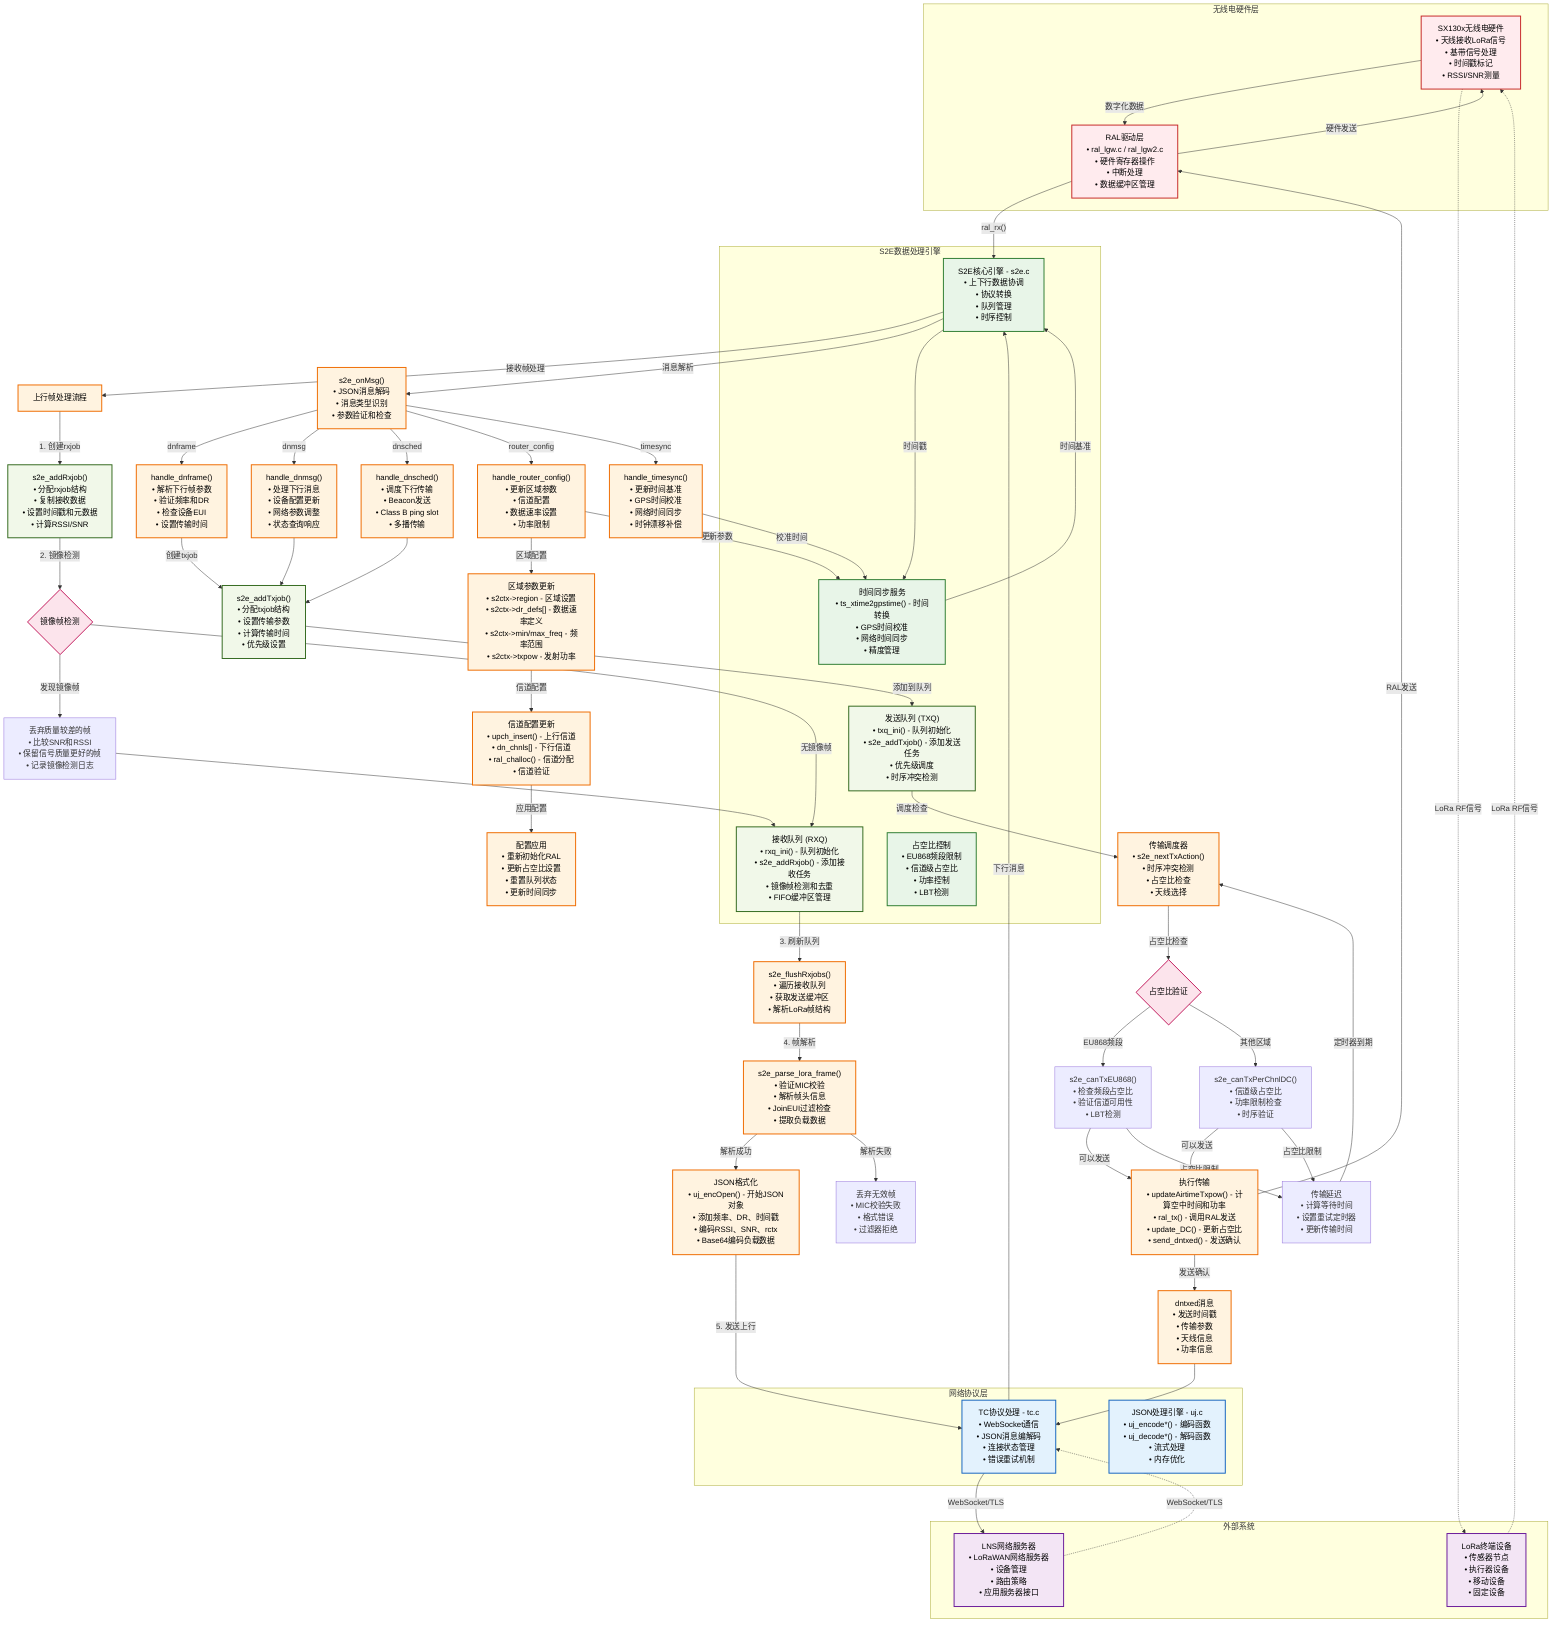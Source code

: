 flowchart TD
    %% S2E引擎数据处理流程图
    %% 展示上行和下行数据的完整处理机制
    
    subgraph "无线电硬件层"
        RadioHW["SX130x无线电硬件<br/>• 天线接收LoRa信号<br/>• 基带信号处理<br/>• 时间戳标记<br/>• RSSI/SNR测量"]
        
        RALDriver["RAL驱动层<br/>• ral_lgw.c / ral_lgw2.c<br/>• 硬件寄存器操作<br/>• 中断处理<br/>• 数据缓冲区管理"]
    end
    
    subgraph "S2E数据处理引擎"
        S2ECore["S2E核心引擎 - s2e.c<br/>• 上下行数据协调<br/>• 协议转换<br/>• 队列管理<br/>• 时序控制"]
        
        RXQueue["接收队列 (RXQ)<br/>• rxq_ini() - 队列初始化<br/>• s2e_addRxjob() - 添加接收任务<br/>• 镜像帧检测和去重<br/>• FIFO缓冲区管理"]
        
        TXQueue["发送队列 (TXQ)<br/>• txq_ini() - 队列初始化<br/>• s2e_addTxjob() - 添加发送任务<br/>• 优先级调度<br/>• 时序冲突检测"]
        
        DCControl["占空比控制<br/>• EU868频段限制<br/>• 信道级占空比<br/>• 功率控制<br/>• LBT检测"]
        
        TimeSync["时间同步服务<br/>• ts_xtime2gpstime() - 时间转换<br/>• GPS时间校准<br/>• 网络时间同步<br/>• 精度管理"]
    end
    
    subgraph "网络协议层"
        TCProtocol["TC协议处理 - tc.c<br/>• WebSocket通信<br/>• JSON消息编解码<br/>• 连接状态管理<br/>• 错误重试机制"]
        
        JSONEngine["JSON处理引擎 - uj.c<br/>• uj_encode*() - 编码函数<br/>• uj_decode*() - 解码函数<br/>• 流式处理<br/>• 内存优化"]
    end
    
    subgraph "外部系统"
        LoRaDevices["LoRa终端设备<br/>• 传感器节点<br/>• 执行器设备<br/>• 移动设备<br/>• 固定设备"]
        
        LNSServer["LNS网络服务器<br/>• LoRaWAN网络服务器<br/>• 设备管理<br/>• 路由策略<br/>• 应用服务器接口"]
    end
    
    %% 上行数据流处理
    LoRaDevices -.->|"LoRa RF信号"| RadioHW
    RadioHW -->|"数字化数据"| RALDriver
    RALDriver -->|"ral_rx()"| S2ECore
    
    S2ECore -->|"接收帧处理"| RXProcess["上行帧处理流程"]
    
    RXProcess -->|"1. 创建rxjob"| RXJobCreate["s2e_addRxjob()<br/>• 分配rxjob结构<br/>• 复制接收数据<br/>• 设置时间戳和元数据<br/>• 计算RSSI/SNR"]
    
    RXJobCreate -->|"2. 镜像检测"| MirrorCheck{镜像帧检测}
    MirrorCheck -->|"发现镜像帧"| MirrorDrop["丢弃质量较差的帧<br/>• 比较SNR和RSSI<br/>• 保留信号质量更好的帧<br/>• 记录镜像检测日志"]
    MirrorCheck -->|"无镜像帧"| RXQueue
    MirrorDrop --> RXQueue
    
    RXQueue -->|"3. 刷新队列"| FlushRX["s2e_flushRxjobs()<br/>• 遍历接收队列<br/>• 获取发送缓冲区<br/>• 解析LoRa帧结构"]
    
    FlushRX -->|"4. 帧解析"| FrameParse["s2e_parse_lora_frame()<br/>• 验证MIC校验<br/>• 解析帧头信息<br/>• JoinEUI过滤检查<br/>• 提取负载数据"]
    
    FrameParse -->|"解析成功"| JSONFormat["JSON格式化<br/>• uj_encOpen() - 开始JSON对象<br/>• 添加频率、DR、时间戳<br/>• 编码RSSI、SNR、rctx<br/>• Base64编码负载数据"]
    FrameParse -->|"解析失败"| FrameDrop["丢弃无效帧<br/>• MIC校验失败<br/>• 格式错误<br/>• 过滤器拒绝"]
    
    JSONFormat -->|"5. 发送上行"| TCProtocol
    TCProtocol -->|"WebSocket/TLS"| LNSServer
    
    %% 下行数据流处理
    LNSServer -.->|"WebSocket/TLS"| TCProtocol
    TCProtocol -->|"下行消息"| S2ECore
    
    S2ECore -->|"消息解析"| MsgParse["s2e_onMsg()<br/>• JSON消息解码<br/>• 消息类型识别<br/>• 参数验证和检查"]
    
    MsgParse -->|"dnframe"| DNFrame["handle_dnframe()<br/>• 解析下行帧参数<br/>• 验证频率和DR<br/>• 检查设备EUI<br/>• 设置传输时间"]
    
    MsgParse -->|"dnmsg"| DNMsg["handle_dnmsg()<br/>• 处理下行消息<br/>• 设备配置更新<br/>• 网络参数调整<br/>• 状态查询响应"]
    
    MsgParse -->|"dnsched"| DNSched["handle_dnsched()<br/>• 调度下行传输<br/>• Beacon发送<br/>• Class B ping slot<br/>• 多播传输"]
    
    MsgParse -->|"router_config"| RouterConfig["handle_router_config()<br/>• 更新区域参数<br/>• 信道配置<br/>• 数据速率设置<br/>• 功率限制"]
    
    MsgParse -->|"timesync"| TimeSyncMsg["handle_timesync()<br/>• 更新时间基准<br/>• GPS时间校准<br/>• 网络时间同步<br/>• 时钟漂移补偿"]
    
    %% 下行任务处理
    DNFrame -->|"创建txjob"| TXJobCreate["s2e_addTxjob()<br/>• 分配txjob结构<br/>• 设置传输参数<br/>• 计算传输时间<br/>• 优先级设置"]
    
    DNMsg --> TXJobCreate
    DNSched --> TXJobCreate
    
    TXJobCreate -->|"添加到队列"| TXQueue
    TXQueue -->|"调度检查"| TXSchedule["传输调度器<br/>• s2e_nextTxAction()<br/>• 时序冲突检测<br/>• 占空比检查<br/>• 天线选择"]
    
    TXSchedule -->|"占空比检查"| DCCheck{占空比验证}
    DCCheck -->|"EU868频段"| EU868Check["s2e_canTxEU868()<br/>• 检查频段占空比<br/>• 验证信道可用性<br/>• LBT检测"]
    DCCheck -->|"其他区域"| PerChannelCheck["s2e_canTxPerChnlDC()<br/>• 信道级占空比<br/>• 功率限制检查<br/>• 时序验证"]
    
    EU868Check -->|"可以发送"| TXExecution
    EU868Check -->|"占空比限制"| TXDelay["传输延迟<br/>• 计算等待时间<br/>• 设置重试定时器<br/>• 更新传输时间"]
    
    PerChannelCheck -->|"可以发送"| TXExecution
    PerChannelCheck -->|"占空比限制"| TXDelay
    
    TXDelay -->|"定时器到期"| TXSchedule
    
    TXExecution["执行传输<br/>• updateAirtimeTxpow() - 计算空中时间和功率<br/>• ral_tx() - 调用RAL发送<br/>• update_DC() - 更新占空比<br/>• send_dntxed() - 发送确认"]
    
    TXExecution -->|"RAL发送"| RALDriver
    RALDriver -->|"硬件发送"| RadioHW
    RadioHW -.->|"LoRa RF信号"| LoRaDevices
    
    %% 错误处理和状态管理
    TXExecution -->|"发送确认"| TXConfirm["dntxed消息<br/>• 发送时间戳<br/>• 传输参数<br/>• 天线信息<br/>• 功率信息"]
    TXConfirm --> TCProtocol
    
    %% 时间同步集成
    TimeSync -->|"时间基准"| S2ECore
    S2ECore -->|"时间戳"| TimeSync
    RouterConfig -->|"更新参数"| TimeSync
    TimeSyncMsg -->|"校准时间"| TimeSync
    
    %% 配置更新流程
    RouterConfig -->|"区域配置"| RegionUpdate["区域参数更新<br/>• s2ctx->region - 区域设置<br/>• s2ctx->dr_defs[] - 数据速率定义<br/>• s2ctx->min/max_freq - 频率范围<br/>• s2ctx->txpow - 发射功率"]
    
    RegionUpdate -->|"信道配置"| ChannelUpdate["信道配置更新<br/>• upch_insert() - 上行信道<br/>• dn_chnls[] - 下行信道<br/>• ral_challoc() - 信道分配<br/>• 信道验证"]
    
    ChannelUpdate -->|"应用配置"| ConfigApply["配置应用<br/>• 重新初始化RAL<br/>• 更新占空比设置<br/>• 重置队列状态<br/>• 更新时间同步"]
    
    %% 样式定义
    classDef hardware fill:#ffebee,stroke:#c62828,stroke-width:2px,color:#000
    classDef s2ecore fill:#e8f5e8,stroke:#2e7d32,stroke-width:2px,color:#000
    classDef network fill:#e3f2fd,stroke:#1565c0,stroke-width:2px,color:#000
    classDef external fill:#f3e5f5,stroke:#6a1b9a,stroke-width:2px,color:#000
    classDef process fill:#fff3e0,stroke:#ef6c00,stroke-width:2px,color:#000
    classDef queue fill:#f1f8e9,stroke:#33691e,stroke-width:2px,color:#000
    classDef decision fill:#fce4ec,stroke:#c2185b,stroke-width:2px,color:#000
    
    %% 应用样式
    class RadioHW,RALDriver hardware
    class S2ECore,DCControl,TimeSync s2ecore
    class TCProtocol,JSONEngine network
    class LoRaDevices,LNSServer external
    class RXProcess,FlushRX,FrameParse,JSONFormat,MsgParse,DNFrame,DNMsg,DNSched,RouterConfig,TimeSyncMsg,TXSchedule,TXExecution,TXConfirm,RegionUpdate,ChannelUpdate,ConfigApply process
    class RXQueue,TXQueue,RXJobCreate,TXJobCreate queue
    class MirrorCheck,DCCheck decision